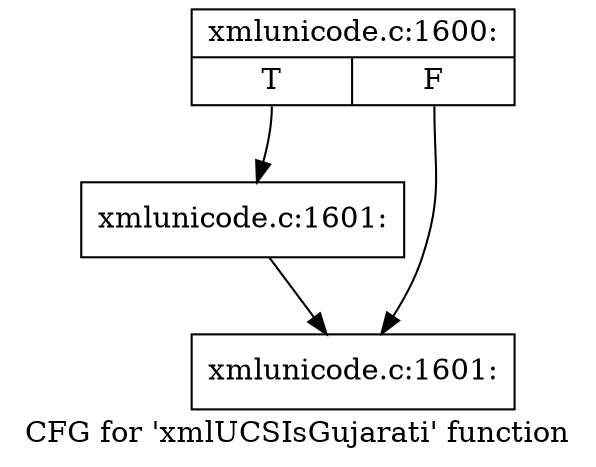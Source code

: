 digraph "CFG for 'xmlUCSIsGujarati' function" {
	label="CFG for 'xmlUCSIsGujarati' function";

	Node0x4e03ad0 [shape=record,label="{xmlunicode.c:1600:|{<s0>T|<s1>F}}"];
	Node0x4e03ad0:s0 -> Node0x4e037c0;
	Node0x4e03ad0:s1 -> Node0x4e23300;
	Node0x4e037c0 [shape=record,label="{xmlunicode.c:1601:}"];
	Node0x4e037c0 -> Node0x4e23300;
	Node0x4e23300 [shape=record,label="{xmlunicode.c:1601:}"];
}
